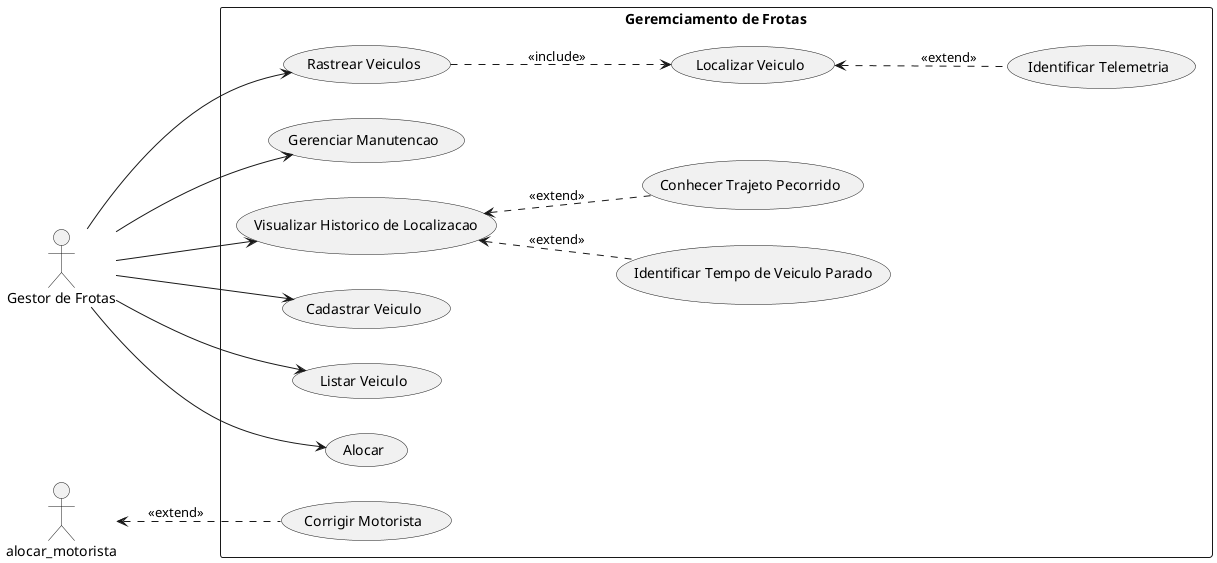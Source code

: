 @startuml Diagrama

left to right direction

:Gestor de Frotas: as gestor_de_frotas

rectangle "Geremciamento de Frotas"{
    (Rastrear Veiculos) as rastrear_veiculos
    (Gerenciar Manutencao) as gerenciar_manutencao
    (Visualizar Historico de Localizacao) as visualizar_historico_de_localizacao
    (Localizar Veiculo) as localizar_veiculo
    (Identificar Telemetria) as identificar_telemetria
    (Identificar Tempo de Veiculo Parado) as identificar_tempo_de_veiculo_parado
    (Conhecer Trajeto Pecorrido) as conhecer_trajeto_pecorrido
    (Cadastrar Veiculo) as cadastrar_veiculo
    (Listar Veiculo) as listar_veiculo
    (Alocar) as alocar
    (Corrigir Motorista) as corrigir_motorista
} 

gestor_de_frotas --> rastrear_veiculos
gestor_de_frotas --> gerenciar_manutencao
gestor_de_frotas --> visualizar_historico_de_localizacao
gestor_de_frotas --> alocar
gestor_de_frotas --> cadastrar_veiculo
gestor_de_frotas --> listar_veiculo

visualizar_historico_de_localizacao <.. identificar_tempo_de_veiculo_parado: <<extend>>
visualizar_historico_de_localizacao <.. conhecer_trajeto_pecorrido: <<extend>>
rastrear_veiculos ..> localizar_veiculo: <<include>>
localizar_veiculo <.. identificar_telemetria: <<extend>>

alocar_motorista <.. corrigir_motorista: <<extend>>

@enduml
